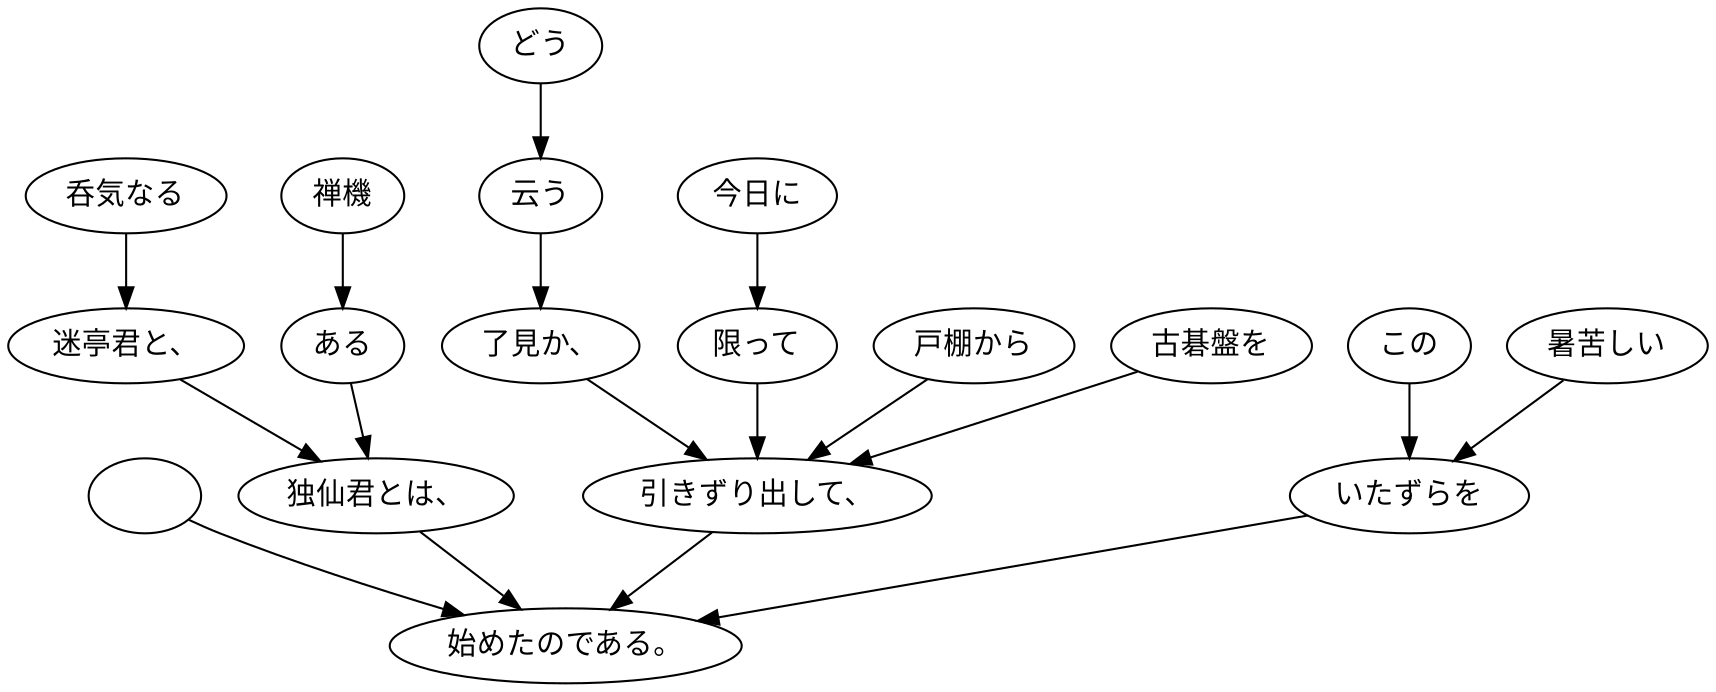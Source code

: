 digraph graph7632 {
	node0 [label="　"];
	node1 [label="呑気なる"];
	node2 [label="迷亭君と、"];
	node3 [label="禅機"];
	node4 [label="ある"];
	node5 [label="独仙君とは、"];
	node6 [label="どう"];
	node7 [label="云う"];
	node8 [label="了見か、"];
	node9 [label="今日に"];
	node10 [label="限って"];
	node11 [label="戸棚から"];
	node12 [label="古碁盤を"];
	node13 [label="引きずり出して、"];
	node14 [label="この"];
	node15 [label="暑苦しい"];
	node16 [label="いたずらを"];
	node17 [label="始めたのである。"];
	node0 -> node17;
	node1 -> node2;
	node2 -> node5;
	node3 -> node4;
	node4 -> node5;
	node5 -> node17;
	node6 -> node7;
	node7 -> node8;
	node8 -> node13;
	node9 -> node10;
	node10 -> node13;
	node11 -> node13;
	node12 -> node13;
	node13 -> node17;
	node14 -> node16;
	node15 -> node16;
	node16 -> node17;
}
